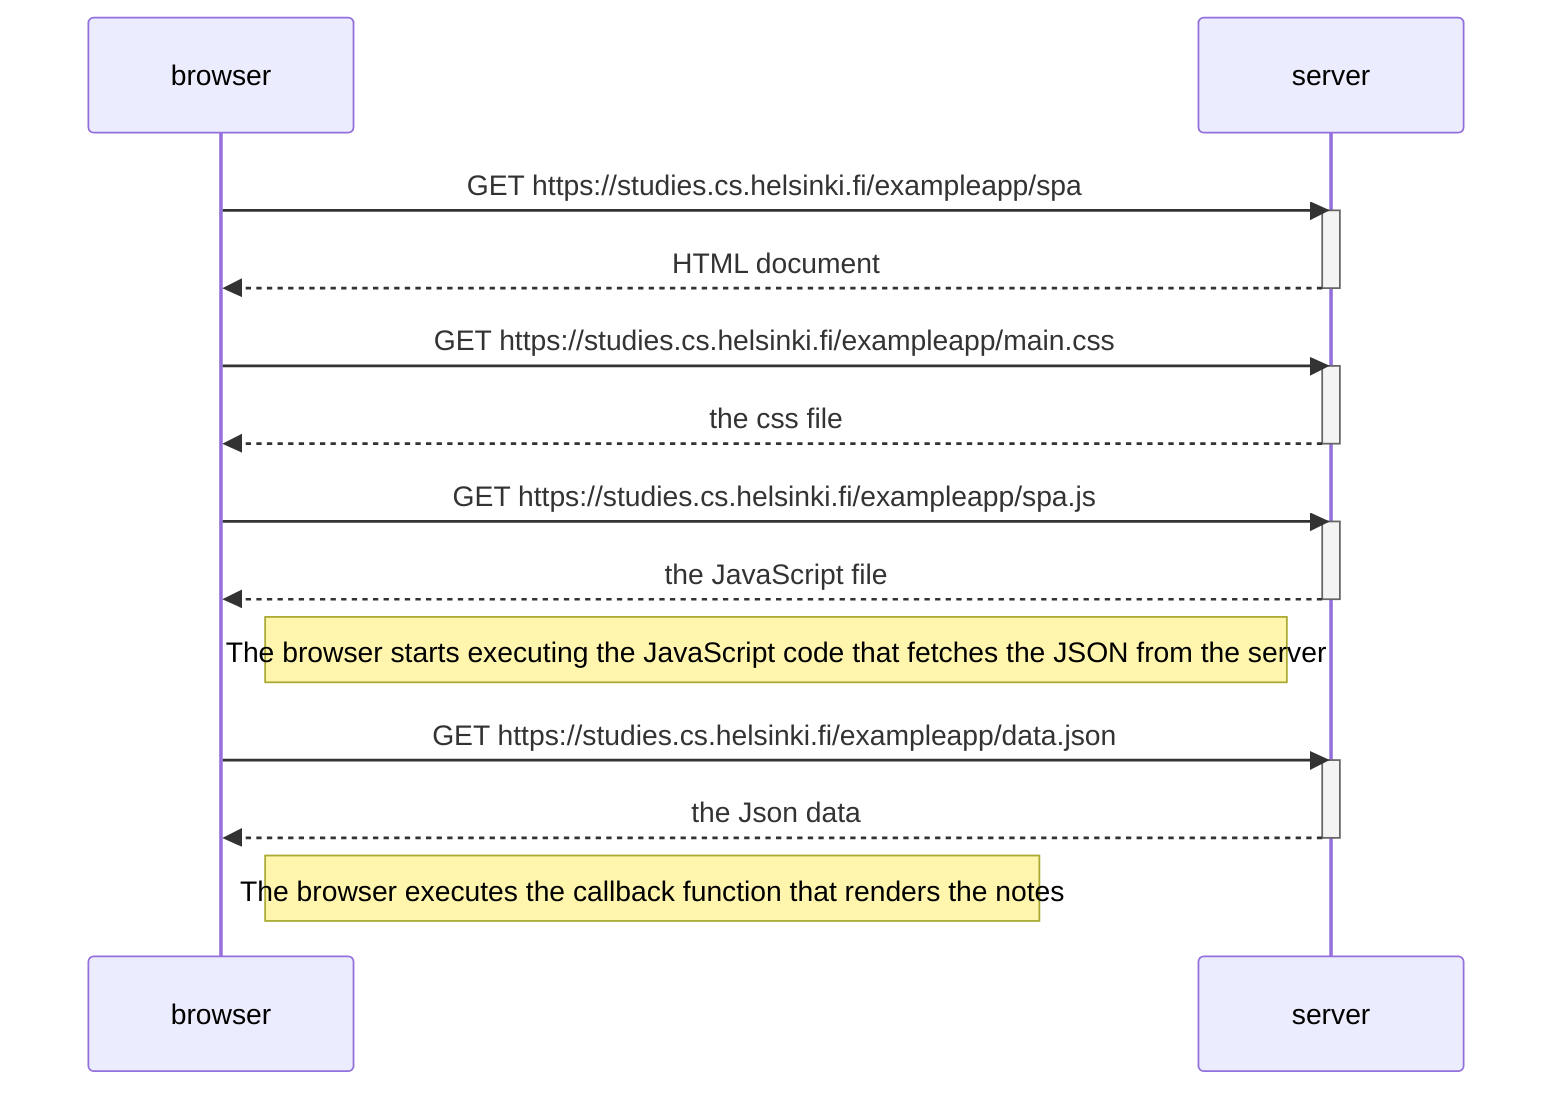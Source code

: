 sequenceDiagram
    participant browser
    participant server

browser->>server: GET https://studies.cs.helsinki.fi/exampleapp/spa
    activate server
    server-->>browser: HTML document
    deactivate server

browser->>server: GET https://studies.cs.helsinki.fi/exampleapp/main.css
    activate server
    server-->>browser: the css file
    deactivate server

browser->>server: GET https://studies.cs.helsinki.fi/exampleapp/spa.js
    activate server
    server-->>browser: the JavaScript file
    deactivate server
    Note right of browser: The browser starts executing the JavaScript code that fetches the JSON from the server

browser->>server: GET https://studies.cs.helsinki.fi/exampleapp/data.json
    activate server
    server-->>browser: the Json data
    deactivate server

Note right of browser: The browser executes the callback function that renders the notes